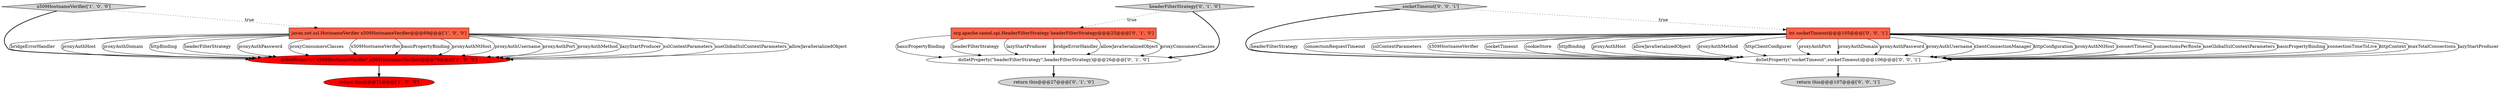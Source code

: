 digraph {
1 [style = filled, label = "doSetProperty(\"x509HostnameVerifier\",x509HostnameVerifier)@@@70@@@['1', '0', '0']", fillcolor = red, shape = ellipse image = "AAA1AAABBB1BBB"];
7 [style = filled, label = "org.apache.camel.spi.HeaderFilterStrategy headerFilterStrategy@@@25@@@['0', '1', '0']", fillcolor = tomato, shape = box image = "AAA0AAABBB2BBB"];
11 [style = filled, label = "doSetProperty(\"socketTimeout\",socketTimeout)@@@106@@@['0', '0', '1']", fillcolor = white, shape = ellipse image = "AAA0AAABBB3BBB"];
0 [style = filled, label = "return this@@@71@@@['1', '0', '0']", fillcolor = red, shape = ellipse image = "AAA1AAABBB1BBB"];
5 [style = filled, label = "return this@@@27@@@['0', '1', '0']", fillcolor = lightgray, shape = ellipse image = "AAA0AAABBB2BBB"];
4 [style = filled, label = "doSetProperty(\"headerFilterStrategy\",headerFilterStrategy)@@@26@@@['0', '1', '0']", fillcolor = white, shape = ellipse image = "AAA0AAABBB2BBB"];
3 [style = filled, label = "x509HostnameVerifier['1', '0', '0']", fillcolor = lightgray, shape = diamond image = "AAA0AAABBB1BBB"];
2 [style = filled, label = "javax.net.ssl.HostnameVerifier x509HostnameVerifier@@@69@@@['1', '0', '0']", fillcolor = tomato, shape = box image = "AAA1AAABBB1BBB"];
8 [style = filled, label = "return this@@@107@@@['0', '0', '1']", fillcolor = lightgray, shape = ellipse image = "AAA0AAABBB3BBB"];
10 [style = filled, label = "int socketTimeout@@@105@@@['0', '0', '1']", fillcolor = tomato, shape = box image = "AAA0AAABBB3BBB"];
9 [style = filled, label = "socketTimeout['0', '0', '1']", fillcolor = lightgray, shape = diamond image = "AAA0AAABBB3BBB"];
6 [style = filled, label = "headerFilterStrategy['0', '1', '0']", fillcolor = lightgray, shape = diamond image = "AAA0AAABBB2BBB"];
7->4 [style = solid, label="basicPropertyBinding"];
10->11 [style = solid, label="headerFilterStrategy"];
10->11 [style = solid, label="connectionRequestTimeout"];
9->11 [style = bold, label=""];
10->11 [style = solid, label="sslContextParameters"];
2->1 [style = solid, label="bridgeErrorHandler"];
2->1 [style = solid, label="proxyAuthHost"];
10->11 [style = solid, label="x509HostnameVerifier"];
3->1 [style = bold, label=""];
2->1 [style = solid, label="proxyAuthDomain"];
10->11 [style = solid, label="socketTimeout"];
2->1 [style = solid, label="httpBinding"];
3->2 [style = dotted, label="true"];
7->4 [style = solid, label="headerFilterStrategy"];
10->11 [style = solid, label="cookieStore"];
10->11 [style = solid, label="httpBinding"];
10->11 [style = solid, label="proxyAuthHost"];
10->11 [style = solid, label="allowJavaSerializedObject"];
2->1 [style = solid, label="headerFilterStrategy"];
10->11 [style = solid, label="proxyAuthMethod"];
1->0 [style = bold, label=""];
10->11 [style = solid, label="httpClientConfigurer"];
10->11 [style = solid, label="proxyAuthPort"];
2->1 [style = solid, label="proxyAuthPassword"];
2->1 [style = solid, label="proxyConsumersClasses"];
10->11 [style = solid, label="proxyAuthDomain"];
10->11 [style = solid, label="proxyAuthPassword"];
10->11 [style = solid, label="proxyAuthUsername"];
2->1 [style = solid, label="x509HostnameVerifier"];
7->4 [style = solid, label="lazyStartProducer"];
2->1 [style = solid, label="basicPropertyBinding"];
10->11 [style = solid, label="clientConnectionManager"];
6->4 [style = bold, label=""];
10->11 [style = solid, label="httpConfiguration"];
10->11 [style = solid, label="proxyAuthNtHost"];
7->4 [style = solid, label="bridgeErrorHandler"];
10->11 [style = solid, label="connectTimeout"];
10->11 [style = solid, label="connectionsPerRoute"];
2->1 [style = solid, label="proxyAuthNtHost"];
2->1 [style = solid, label="proxyAuthUsername"];
7->4 [style = solid, label="allowJavaSerializedObject"];
2->1 [style = solid, label="proxyAuthPort"];
2->1 [style = solid, label="proxyAuthMethod"];
6->7 [style = dotted, label="true"];
10->11 [style = solid, label="useGlobalSslContextParameters"];
10->11 [style = solid, label="basicPropertyBinding"];
11->8 [style = bold, label=""];
10->11 [style = solid, label="connectionTimeToLive"];
2->1 [style = solid, label="lazyStartProducer"];
10->11 [style = solid, label="httpContext"];
10->11 [style = solid, label="maxTotalConnections"];
10->11 [style = solid, label="lazyStartProducer"];
9->10 [style = dotted, label="true"];
2->1 [style = solid, label="sslContextParameters"];
2->1 [style = solid, label="useGlobalSslContextParameters"];
4->5 [style = bold, label=""];
7->4 [style = solid, label="proxyConsumersClasses"];
2->1 [style = solid, label="allowJavaSerializedObject"];
}
